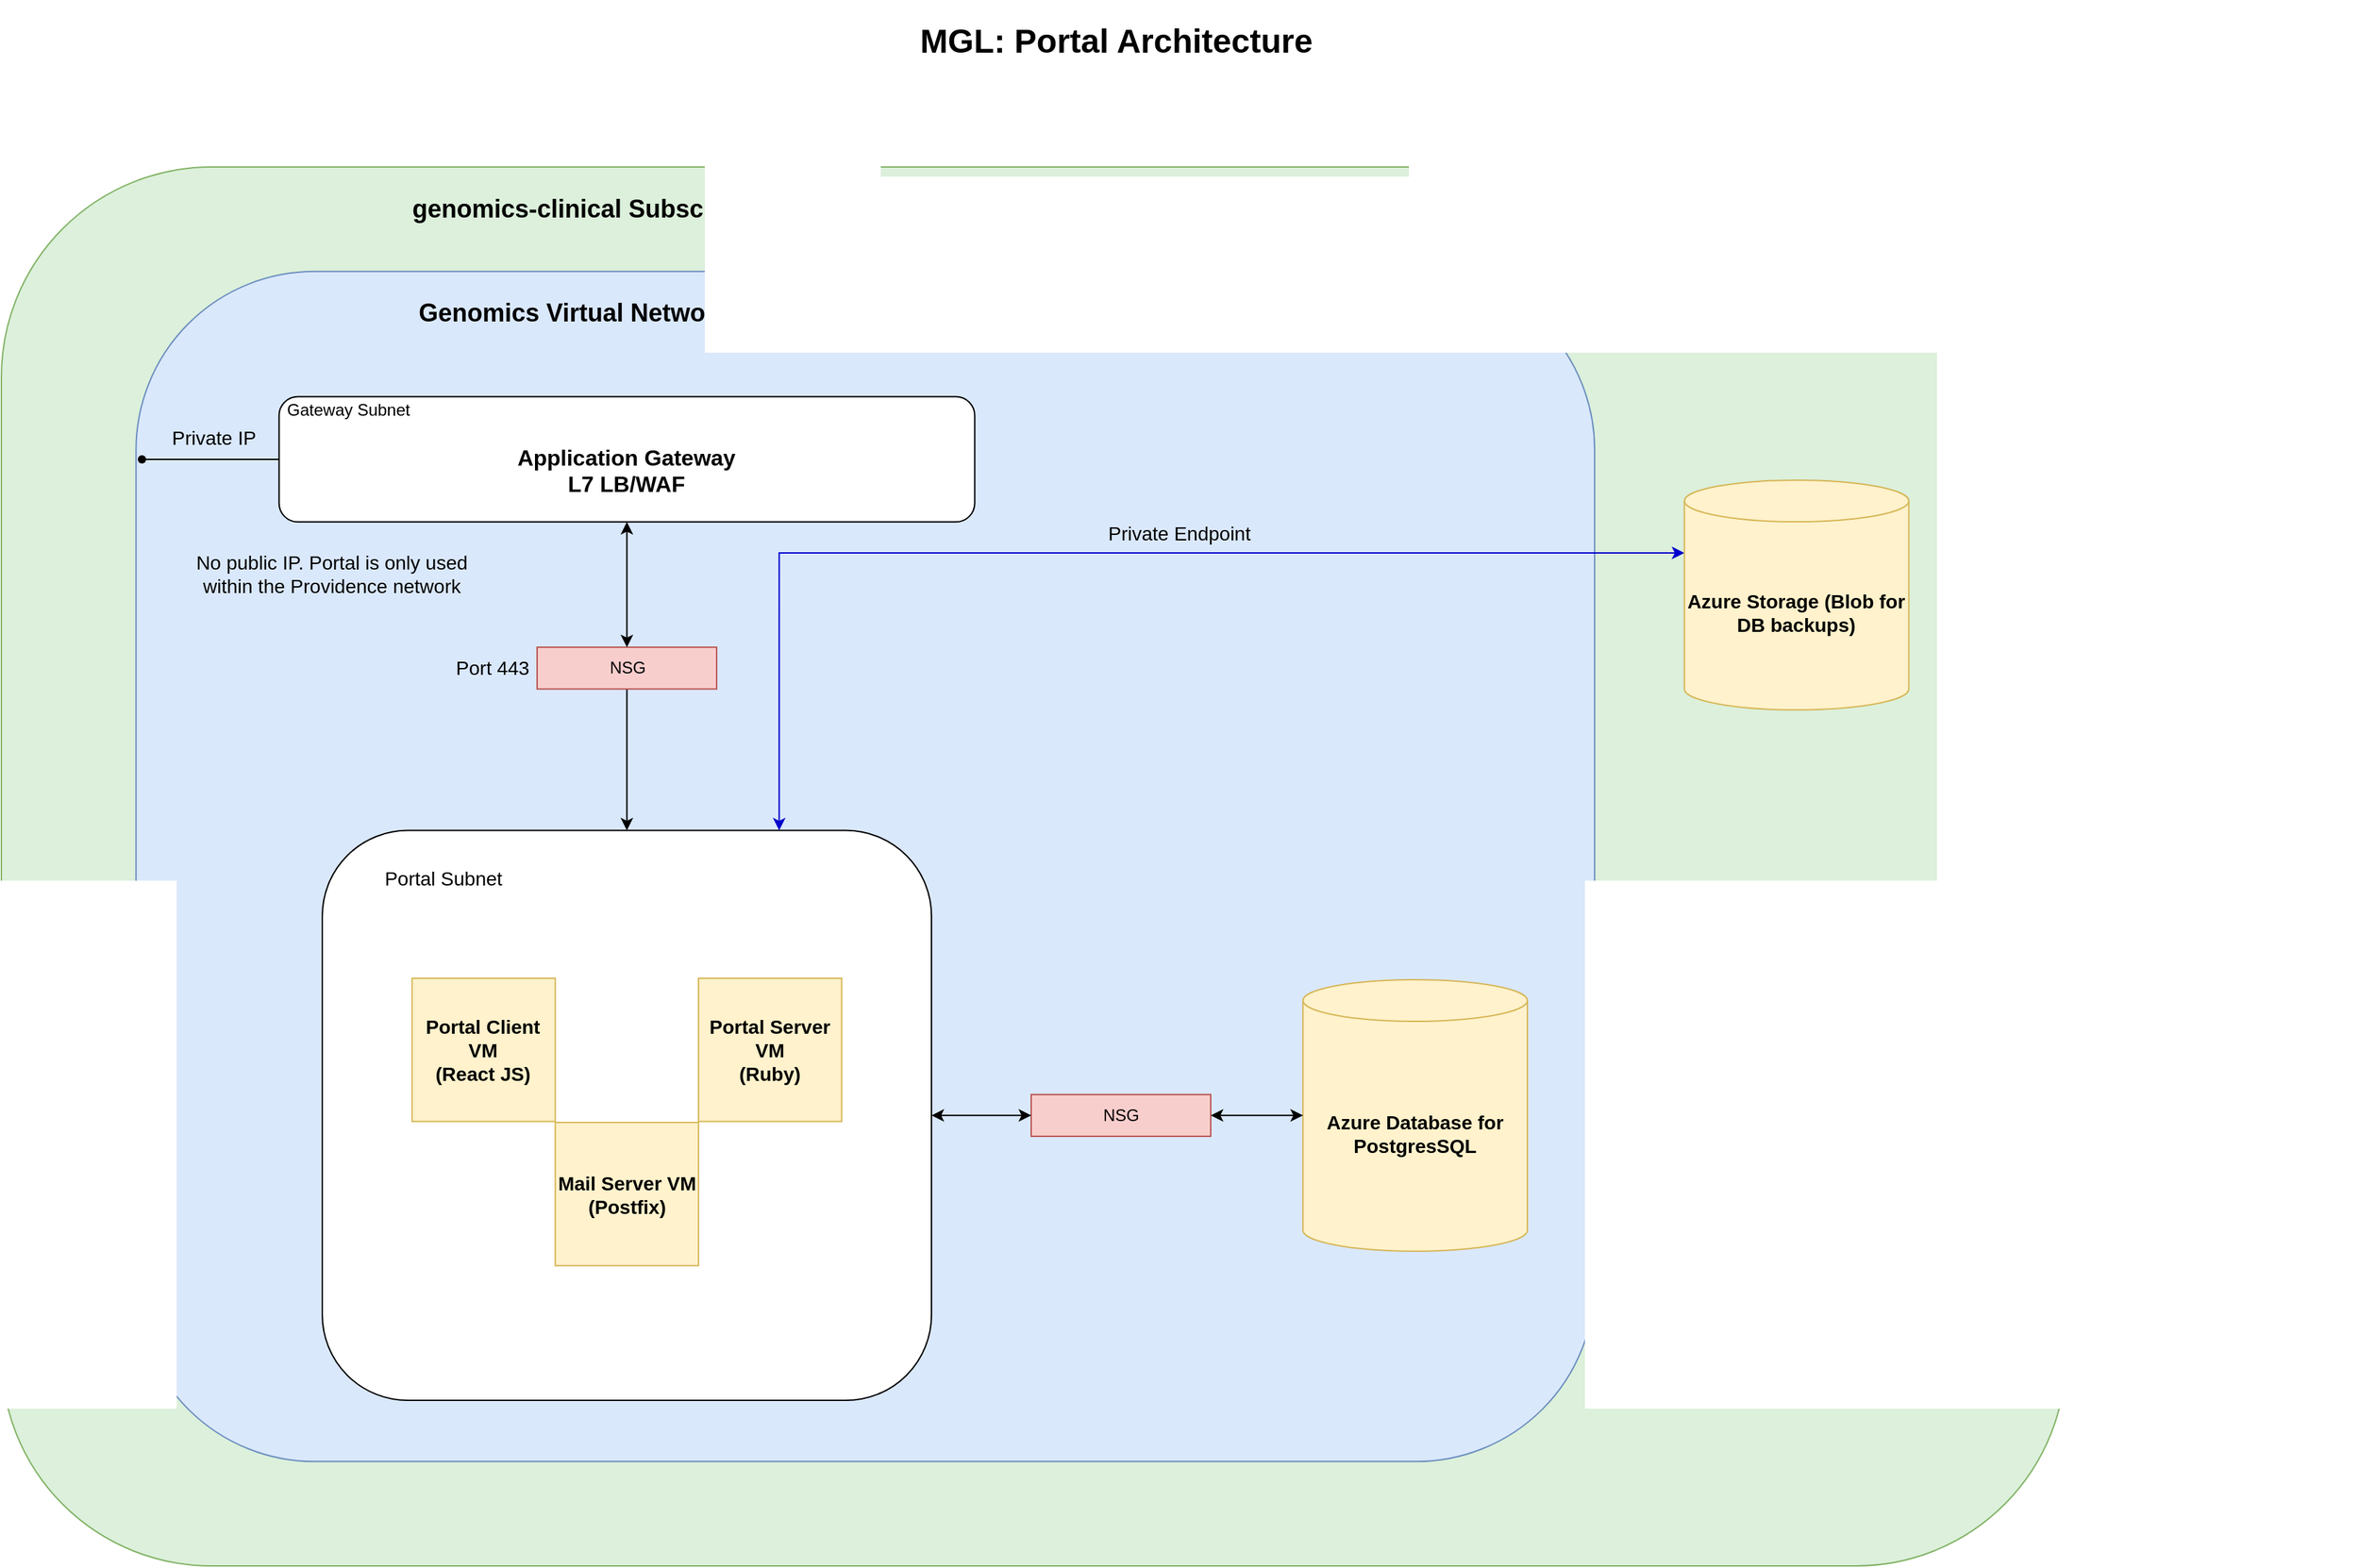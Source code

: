 <mxfile version="14.9.9" type="github">
  <diagram name="Page-1" id="e3a06f82-3646-2815-327d-82caf3d4e204">
    <mxGraphModel dx="1634" dy="801" grid="1" gridSize="10" guides="1" tooltips="1" connect="1" arrows="1" fold="1" page="1" pageScale="1.5" pageWidth="1169" pageHeight="826" background="none" math="0" shadow="0">
      <root>
        <mxCell id="0" style=";html=1;" />
        <mxCell id="1" style=";html=1;" parent="0" />
        <mxCell id="o9As08VmtOVJOvOuLBCS-1" value="" style="group" parent="1" vertex="1" connectable="0">
          <mxGeometry x="27" y="40" width="1700" height="1130" as="geometry" />
        </mxCell>
        <mxCell id="vWLtctp0Y2EUvDG1c7CQ-19" value="" style="group" parent="o9As08VmtOVJOvOuLBCS-1" vertex="1" connectable="0">
          <mxGeometry y="120.533" width="1700" height="1009.467" as="geometry" />
        </mxCell>
        <mxCell id="vWLtctp0Y2EUvDG1c7CQ-10" value="" style="rounded=1;whiteSpace=wrap;html=1;strokeColor=#82b366;fillColor=#DCF0DB;" parent="vWLtctp0Y2EUvDG1c7CQ-19" vertex="1">
          <mxGeometry width="1489.524" height="1009.467" as="geometry" />
        </mxCell>
        <mxCell id="vWLtctp0Y2EUvDG1c7CQ-6" value="" style="rounded=1;whiteSpace=wrap;html=1;fillColor=#dae8fc;strokeColor=#6c8ebf;" parent="vWLtctp0Y2EUvDG1c7CQ-19" vertex="1">
          <mxGeometry x="97.143" y="75.333" width="1052.381" height="858.8" as="geometry" />
        </mxCell>
        <mxCell id="vWLtctp0Y2EUvDG1c7CQ-21" value="" style="group" parent="vWLtctp0Y2EUvDG1c7CQ-19" vertex="1" connectable="0">
          <mxGeometry x="200.346" y="165.733" width="501.905" height="90.4" as="geometry" />
        </mxCell>
        <mxCell id="vWLtctp0Y2EUvDG1c7CQ-8" value="&lt;div&gt;&lt;font style=&quot;font-size: 14px&quot;&gt;&lt;br&gt;&lt;/font&gt;&lt;/div&gt;&lt;b&gt;&lt;font size=&quot;3&quot;&gt;Application Gateway&lt;br&gt;L7 LB/WAF&lt;/font&gt;&lt;/b&gt;" style="rounded=1;whiteSpace=wrap;html=1;" parent="vWLtctp0Y2EUvDG1c7CQ-21" vertex="1">
          <mxGeometry width="501.905" height="90.4" as="geometry" />
        </mxCell>
        <mxCell id="vWLtctp0Y2EUvDG1c7CQ-12" value="Gateway Subnet" style="text;html=1;align=center;verticalAlign=middle;resizable=0;points=[];autosize=1;strokeColor=none;" parent="vWLtctp0Y2EUvDG1c7CQ-21" vertex="1">
          <mxGeometry width="100" height="20" as="geometry" />
        </mxCell>
        <mxCell id="vWLtctp0Y2EUvDG1c7CQ-26" value="" style="shape=waypoint;sketch=0;fillStyle=solid;size=6;pointerEvents=1;points=[];fillColor=none;resizable=0;rotatable=0;perimeter=centerPerimeter;snapToPoint=1;" parent="vWLtctp0Y2EUvDG1c7CQ-19" vertex="1">
          <mxGeometry x="81.432" y="190.93" width="40" height="40" as="geometry" />
        </mxCell>
        <mxCell id="vWLtctp0Y2EUvDG1c7CQ-27" value="" style="endArrow=none;html=1;" parent="vWLtctp0Y2EUvDG1c7CQ-19" source="vWLtctp0Y2EUvDG1c7CQ-26" target="vWLtctp0Y2EUvDG1c7CQ-8" edge="1">
          <mxGeometry width="50" height="50" relative="1" as="geometry">
            <mxPoint x="777.143" y="467.067" as="sourcePoint" />
            <mxPoint x="858.095" y="391.733" as="targetPoint" />
          </mxGeometry>
        </mxCell>
        <mxCell id="rg4Ka3kV1G-TsTbr1ID1-2" style="edgeStyle=orthogonalEdgeStyle;rounded=0;orthogonalLoop=1;jettySize=auto;html=1;exitX=0.5;exitY=1;exitDx=0;exitDy=0;entryX=0.5;entryY=0;entryDx=0;entryDy=0;" edge="1" parent="vWLtctp0Y2EUvDG1c7CQ-19" source="vWLtctp0Y2EUvDG1c7CQ-18" target="vWLtctp0Y2EUvDG1c7CQ-9">
          <mxGeometry relative="1" as="geometry" />
        </mxCell>
        <mxCell id="vWLtctp0Y2EUvDG1c7CQ-18" value="NSG" style="rounded=0;whiteSpace=wrap;html=1;fillColor=#f8cecc;strokeColor=#b85450;" parent="vWLtctp0Y2EUvDG1c7CQ-19" vertex="1">
          <mxGeometry x="386.537" y="346.533" width="129.524" height="30.133" as="geometry" />
        </mxCell>
        <mxCell id="vWLtctp0Y2EUvDG1c7CQ-28" style="edgeStyle=orthogonalEdgeStyle;rounded=0;orthogonalLoop=1;jettySize=auto;html=1;exitX=0.5;exitY=1;exitDx=0;exitDy=0;entryX=0.5;entryY=0;entryDx=0;entryDy=0;endArrow=classic;endFill=1;startArrow=classic;startFill=1;" parent="vWLtctp0Y2EUvDG1c7CQ-19" source="vWLtctp0Y2EUvDG1c7CQ-8" target="vWLtctp0Y2EUvDG1c7CQ-18" edge="1">
          <mxGeometry relative="1" as="geometry" />
        </mxCell>
        <mxCell id="vWLtctp0Y2EUvDG1c7CQ-16" value="&lt;font style=&quot;font-size: 14px&quot;&gt;&lt;b&gt;Azure Database for&lt;br&gt;PostgresSQL&lt;/b&gt;&lt;/font&gt;" style="shape=cylinder3;whiteSpace=wrap;html=1;boundedLbl=1;backgroundOutline=1;size=15;fillColor=#fff2cc;strokeColor=#d6b656;" parent="vWLtctp0Y2EUvDG1c7CQ-19" vertex="1">
          <mxGeometry x="939.097" y="586.44" width="161.905" height="195.867" as="geometry" />
        </mxCell>
        <mxCell id="vWLtctp0Y2EUvDG1c7CQ-17" value="NSG" style="rounded=0;whiteSpace=wrap;html=1;fillColor=#f8cecc;strokeColor=#b85450;" parent="vWLtctp0Y2EUvDG1c7CQ-19" vertex="1">
          <mxGeometry x="743.005" y="669.307" width="129.524" height="30.133" as="geometry" />
        </mxCell>
        <mxCell id="vWLtctp0Y2EUvDG1c7CQ-30" style="edgeStyle=orthogonalEdgeStyle;rounded=0;orthogonalLoop=1;jettySize=auto;html=1;entryX=0;entryY=0.5;entryDx=0;entryDy=0;exitX=1;exitY=0.5;exitDx=0;exitDy=0;startArrow=classic;startFill=1;" parent="vWLtctp0Y2EUvDG1c7CQ-19" source="vWLtctp0Y2EUvDG1c7CQ-9" target="vWLtctp0Y2EUvDG1c7CQ-17" edge="1">
          <mxGeometry relative="1" as="geometry">
            <mxPoint x="653" y="637.467" as="sourcePoint" />
          </mxGeometry>
        </mxCell>
        <mxCell id="vWLtctp0Y2EUvDG1c7CQ-31" style="edgeStyle=orthogonalEdgeStyle;rounded=0;orthogonalLoop=1;jettySize=auto;html=1;exitX=1;exitY=0.5;exitDx=0;exitDy=0;entryX=0;entryY=0.5;entryDx=0;entryDy=0;entryPerimeter=0;startArrow=classic;startFill=1;" parent="vWLtctp0Y2EUvDG1c7CQ-19" source="vWLtctp0Y2EUvDG1c7CQ-17" target="vWLtctp0Y2EUvDG1c7CQ-16" edge="1">
          <mxGeometry relative="1" as="geometry" />
        </mxCell>
        <mxCell id="vWLtctp0Y2EUvDG1c7CQ-32" value="&lt;font style=&quot;font-size: 14px&quot;&gt;Private IP&lt;/font&gt;" style="text;html=1;strokeColor=none;fillColor=none;align=center;verticalAlign=middle;whiteSpace=wrap;rounded=0;" parent="vWLtctp0Y2EUvDG1c7CQ-19" vertex="1">
          <mxGeometry x="97.143" y="180.8" width="113.333" height="30.133" as="geometry" />
        </mxCell>
        <mxCell id="vWLtctp0Y2EUvDG1c7CQ-36" style="edgeStyle=orthogonalEdgeStyle;rounded=0;orthogonalLoop=1;jettySize=auto;html=1;exitX=0;exitY=0;exitDx=0;exitDy=52.5;exitPerimeter=0;startArrow=classic;startFill=1;endArrow=classic;endFill=1;strokeColor=#0000CC;entryX=0.75;entryY=0;entryDx=0;entryDy=0;" parent="vWLtctp0Y2EUvDG1c7CQ-19" source="vWLtctp0Y2EUvDG1c7CQ-35" target="vWLtctp0Y2EUvDG1c7CQ-9" edge="1">
          <mxGeometry relative="1" as="geometry" />
        </mxCell>
        <mxCell id="vWLtctp0Y2EUvDG1c7CQ-35" value="&lt;font style=&quot;font-size: 14px&quot;&gt;&lt;b&gt;Azure Storage (Blob for DB backups)&lt;/b&gt;&lt;/font&gt;" style="shape=cylinder3;whiteSpace=wrap;html=1;boundedLbl=1;backgroundOutline=1;size=15;fillColor=#fff2cc;strokeColor=#d6b656;" parent="vWLtctp0Y2EUvDG1c7CQ-19" vertex="1">
          <mxGeometry x="1214.286" y="226.0" width="161.905" height="165.733" as="geometry" />
        </mxCell>
        <mxCell id="vWLtctp0Y2EUvDG1c7CQ-37" value="&lt;font style=&quot;font-size: 14px&quot;&gt;Private Endpoint&lt;/font&gt;" style="text;html=1;strokeColor=none;fillColor=none;align=center;verticalAlign=middle;whiteSpace=wrap;rounded=0;" parent="vWLtctp0Y2EUvDG1c7CQ-19" vertex="1">
          <mxGeometry x="761.002" y="249.463" width="178.095" height="30.133" as="geometry" />
        </mxCell>
        <mxCell id="vWLtctp0Y2EUvDG1c7CQ-38" value="&lt;font style=&quot;font-size: 14px&quot;&gt;Port 443&lt;/font&gt;" style="text;html=1;strokeColor=none;fillColor=none;align=center;verticalAlign=middle;whiteSpace=wrap;rounded=0;" parent="vWLtctp0Y2EUvDG1c7CQ-19" vertex="1">
          <mxGeometry x="321.775" y="346.533" width="64.762" height="30.133" as="geometry" />
        </mxCell>
        <mxCell id="vWLtctp0Y2EUvDG1c7CQ-39" value="&lt;font style=&quot;font-size: 14px&quot;&gt;No public IP. Portal is only used within the Providence network&lt;/font&gt;" style="text;html=1;strokeColor=none;fillColor=none;align=center;verticalAlign=middle;whiteSpace=wrap;rounded=0;" parent="vWLtctp0Y2EUvDG1c7CQ-19" vertex="1">
          <mxGeometry x="121.429" y="286.267" width="234.762" height="15.067" as="geometry" />
        </mxCell>
        <mxCell id="vWLtctp0Y2EUvDG1c7CQ-20" value="" style="group" parent="vWLtctp0Y2EUvDG1c7CQ-19" vertex="1" connectable="0">
          <mxGeometry x="231.54" y="478.74" width="439.52" height="411.26" as="geometry" />
        </mxCell>
        <mxCell id="vWLtctp0Y2EUvDG1c7CQ-9" value="" style="rounded=1;whiteSpace=wrap;html=1;" parent="vWLtctp0Y2EUvDG1c7CQ-20" vertex="1">
          <mxGeometry width="439.52" height="411.26" as="geometry" />
        </mxCell>
        <mxCell id="vWLtctp0Y2EUvDG1c7CQ-13" value="&lt;font style=&quot;font-size: 14px&quot;&gt;Portal Subnet&lt;/font&gt;" style="text;html=1;strokeColor=none;fillColor=none;align=center;verticalAlign=middle;whiteSpace=wrap;rounded=0;" parent="vWLtctp0Y2EUvDG1c7CQ-20" vertex="1">
          <mxGeometry x="14.18" y="17.137" width="145.82" height="34.274" as="geometry" />
        </mxCell>
        <mxCell id="vWLtctp0Y2EUvDG1c7CQ-14" value="&lt;b&gt;&lt;font style=&quot;font-size: 14px&quot;&gt;Portal Server VM&lt;br&gt;(Ruby)&lt;br&gt;&lt;/font&gt;&lt;/b&gt;" style="whiteSpace=wrap;html=1;aspect=fixed;fillColor=#fff2cc;strokeColor=#d6b656;" parent="vWLtctp0Y2EUvDG1c7CQ-20" vertex="1">
          <mxGeometry x="271.42" y="106.68" width="103.32" height="103.32" as="geometry" />
        </mxCell>
        <mxCell id="rg4Ka3kV1G-TsTbr1ID1-1" value="&lt;b&gt;&lt;font style=&quot;font-size: 14px&quot;&gt;Portal Client VM&lt;br&gt;(React JS)&lt;br&gt;&lt;/font&gt;&lt;/b&gt;" style="whiteSpace=wrap;html=1;aspect=fixed;fillColor=#fff2cc;strokeColor=#d6b656;" vertex="1" parent="vWLtctp0Y2EUvDG1c7CQ-20">
          <mxGeometry x="64.78" y="106.68" width="103.32" height="103.32" as="geometry" />
        </mxCell>
        <mxCell id="rg4Ka3kV1G-TsTbr1ID1-4" value="&lt;b&gt;&lt;font style=&quot;font-size: 14px&quot;&gt;Mail Server VM&lt;br&gt;(Postfix)&lt;br&gt;&lt;/font&gt;&lt;/b&gt;" style="whiteSpace=wrap;html=1;aspect=fixed;fillColor=#fff2cc;strokeColor=#d6b656;" vertex="1" parent="vWLtctp0Y2EUvDG1c7CQ-20">
          <mxGeometry x="168.1" y="210.73" width="103.32" height="103.32" as="geometry" />
        </mxCell>
        <mxCell id="6a7d8f32e03d9370-62" value="MGL: Portal Architecture" style="text;strokeColor=none;fillColor=none;html=1;fontSize=24;fontStyle=1;verticalAlign=middle;align=center;" parent="o9As08VmtOVJOvOuLBCS-1" vertex="1">
          <mxGeometry x="106.857" width="1394" height="60.267" as="geometry" />
        </mxCell>
        <mxCell id="vWLtctp0Y2EUvDG1c7CQ-7" value="&lt;b&gt;&lt;font style=&quot;font-size: 18px&quot;&gt;genomics-clinical Subscription&lt;/font&gt;&lt;/b&gt;" style="text;html=1;strokeColor=none;fillColor=none;align=center;verticalAlign=middle;whiteSpace=wrap;rounded=0;" parent="o9As08VmtOVJOvOuLBCS-1" vertex="1">
          <mxGeometry x="64.762" y="120.533" width="728.571" height="60.267" as="geometry" />
        </mxCell>
        <mxCell id="vWLtctp0Y2EUvDG1c7CQ-11" value="&lt;font style=&quot;font-size: 18px&quot;&gt;&lt;b&gt;Genomics Virtual Network&lt;/b&gt;&lt;/font&gt;" style="text;html=1;strokeColor=none;fillColor=none;align=center;verticalAlign=middle;whiteSpace=wrap;rounded=0;" parent="o9As08VmtOVJOvOuLBCS-1" vertex="1">
          <mxGeometry x="259.048" y="210.933" width="307.619" height="30.133" as="geometry" />
        </mxCell>
      </root>
    </mxGraphModel>
  </diagram>
</mxfile>
